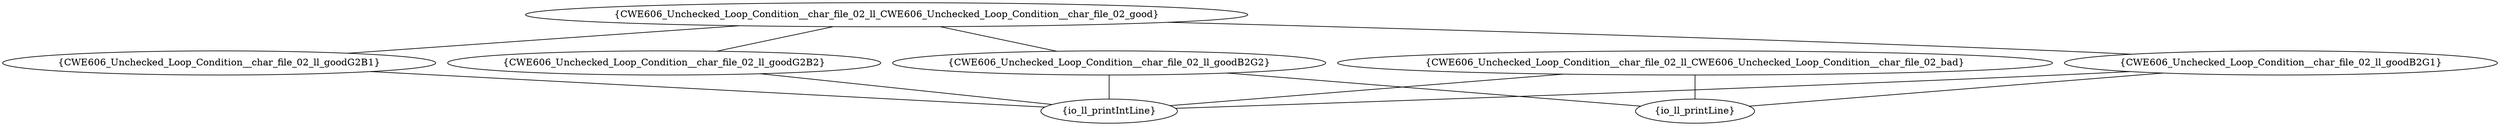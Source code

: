 graph "cg graph" {
CWE606_Unchecked_Loop_Condition__char_file_02_ll_CWE606_Unchecked_Loop_Condition__char_file_02_good [label="{CWE606_Unchecked_Loop_Condition__char_file_02_ll_CWE606_Unchecked_Loop_Condition__char_file_02_good}"];
CWE606_Unchecked_Loop_Condition__char_file_02_ll_goodB2G1 [label="{CWE606_Unchecked_Loop_Condition__char_file_02_ll_goodB2G1}"];
CWE606_Unchecked_Loop_Condition__char_file_02_ll_goodB2G2 [label="{CWE606_Unchecked_Loop_Condition__char_file_02_ll_goodB2G2}"];
CWE606_Unchecked_Loop_Condition__char_file_02_ll_goodG2B1 [label="{CWE606_Unchecked_Loop_Condition__char_file_02_ll_goodG2B1}"];
CWE606_Unchecked_Loop_Condition__char_file_02_ll_goodG2B2 [label="{CWE606_Unchecked_Loop_Condition__char_file_02_ll_goodG2B2}"];
io_ll_printIntLine [label="{io_ll_printIntLine}"];
io_ll_printLine [label="{io_ll_printLine}"];
CWE606_Unchecked_Loop_Condition__char_file_02_ll_CWE606_Unchecked_Loop_Condition__char_file_02_bad [label="{CWE606_Unchecked_Loop_Condition__char_file_02_ll_CWE606_Unchecked_Loop_Condition__char_file_02_bad}"];
CWE606_Unchecked_Loop_Condition__char_file_02_ll_CWE606_Unchecked_Loop_Condition__char_file_02_good -- CWE606_Unchecked_Loop_Condition__char_file_02_ll_goodB2G1;
CWE606_Unchecked_Loop_Condition__char_file_02_ll_CWE606_Unchecked_Loop_Condition__char_file_02_good -- CWE606_Unchecked_Loop_Condition__char_file_02_ll_goodB2G2;
CWE606_Unchecked_Loop_Condition__char_file_02_ll_CWE606_Unchecked_Loop_Condition__char_file_02_good -- CWE606_Unchecked_Loop_Condition__char_file_02_ll_goodG2B1;
CWE606_Unchecked_Loop_Condition__char_file_02_ll_CWE606_Unchecked_Loop_Condition__char_file_02_good -- CWE606_Unchecked_Loop_Condition__char_file_02_ll_goodG2B2;
CWE606_Unchecked_Loop_Condition__char_file_02_ll_goodG2B2 -- io_ll_printIntLine;
CWE606_Unchecked_Loop_Condition__char_file_02_ll_goodB2G1 -- io_ll_printLine;
CWE606_Unchecked_Loop_Condition__char_file_02_ll_goodB2G1 -- io_ll_printIntLine;
CWE606_Unchecked_Loop_Condition__char_file_02_ll_goodG2B1 -- io_ll_printIntLine;
CWE606_Unchecked_Loop_Condition__char_file_02_ll_CWE606_Unchecked_Loop_Condition__char_file_02_bad -- io_ll_printLine;
CWE606_Unchecked_Loop_Condition__char_file_02_ll_CWE606_Unchecked_Loop_Condition__char_file_02_bad -- io_ll_printIntLine;
CWE606_Unchecked_Loop_Condition__char_file_02_ll_goodB2G2 -- io_ll_printLine;
CWE606_Unchecked_Loop_Condition__char_file_02_ll_goodB2G2 -- io_ll_printIntLine;
}
